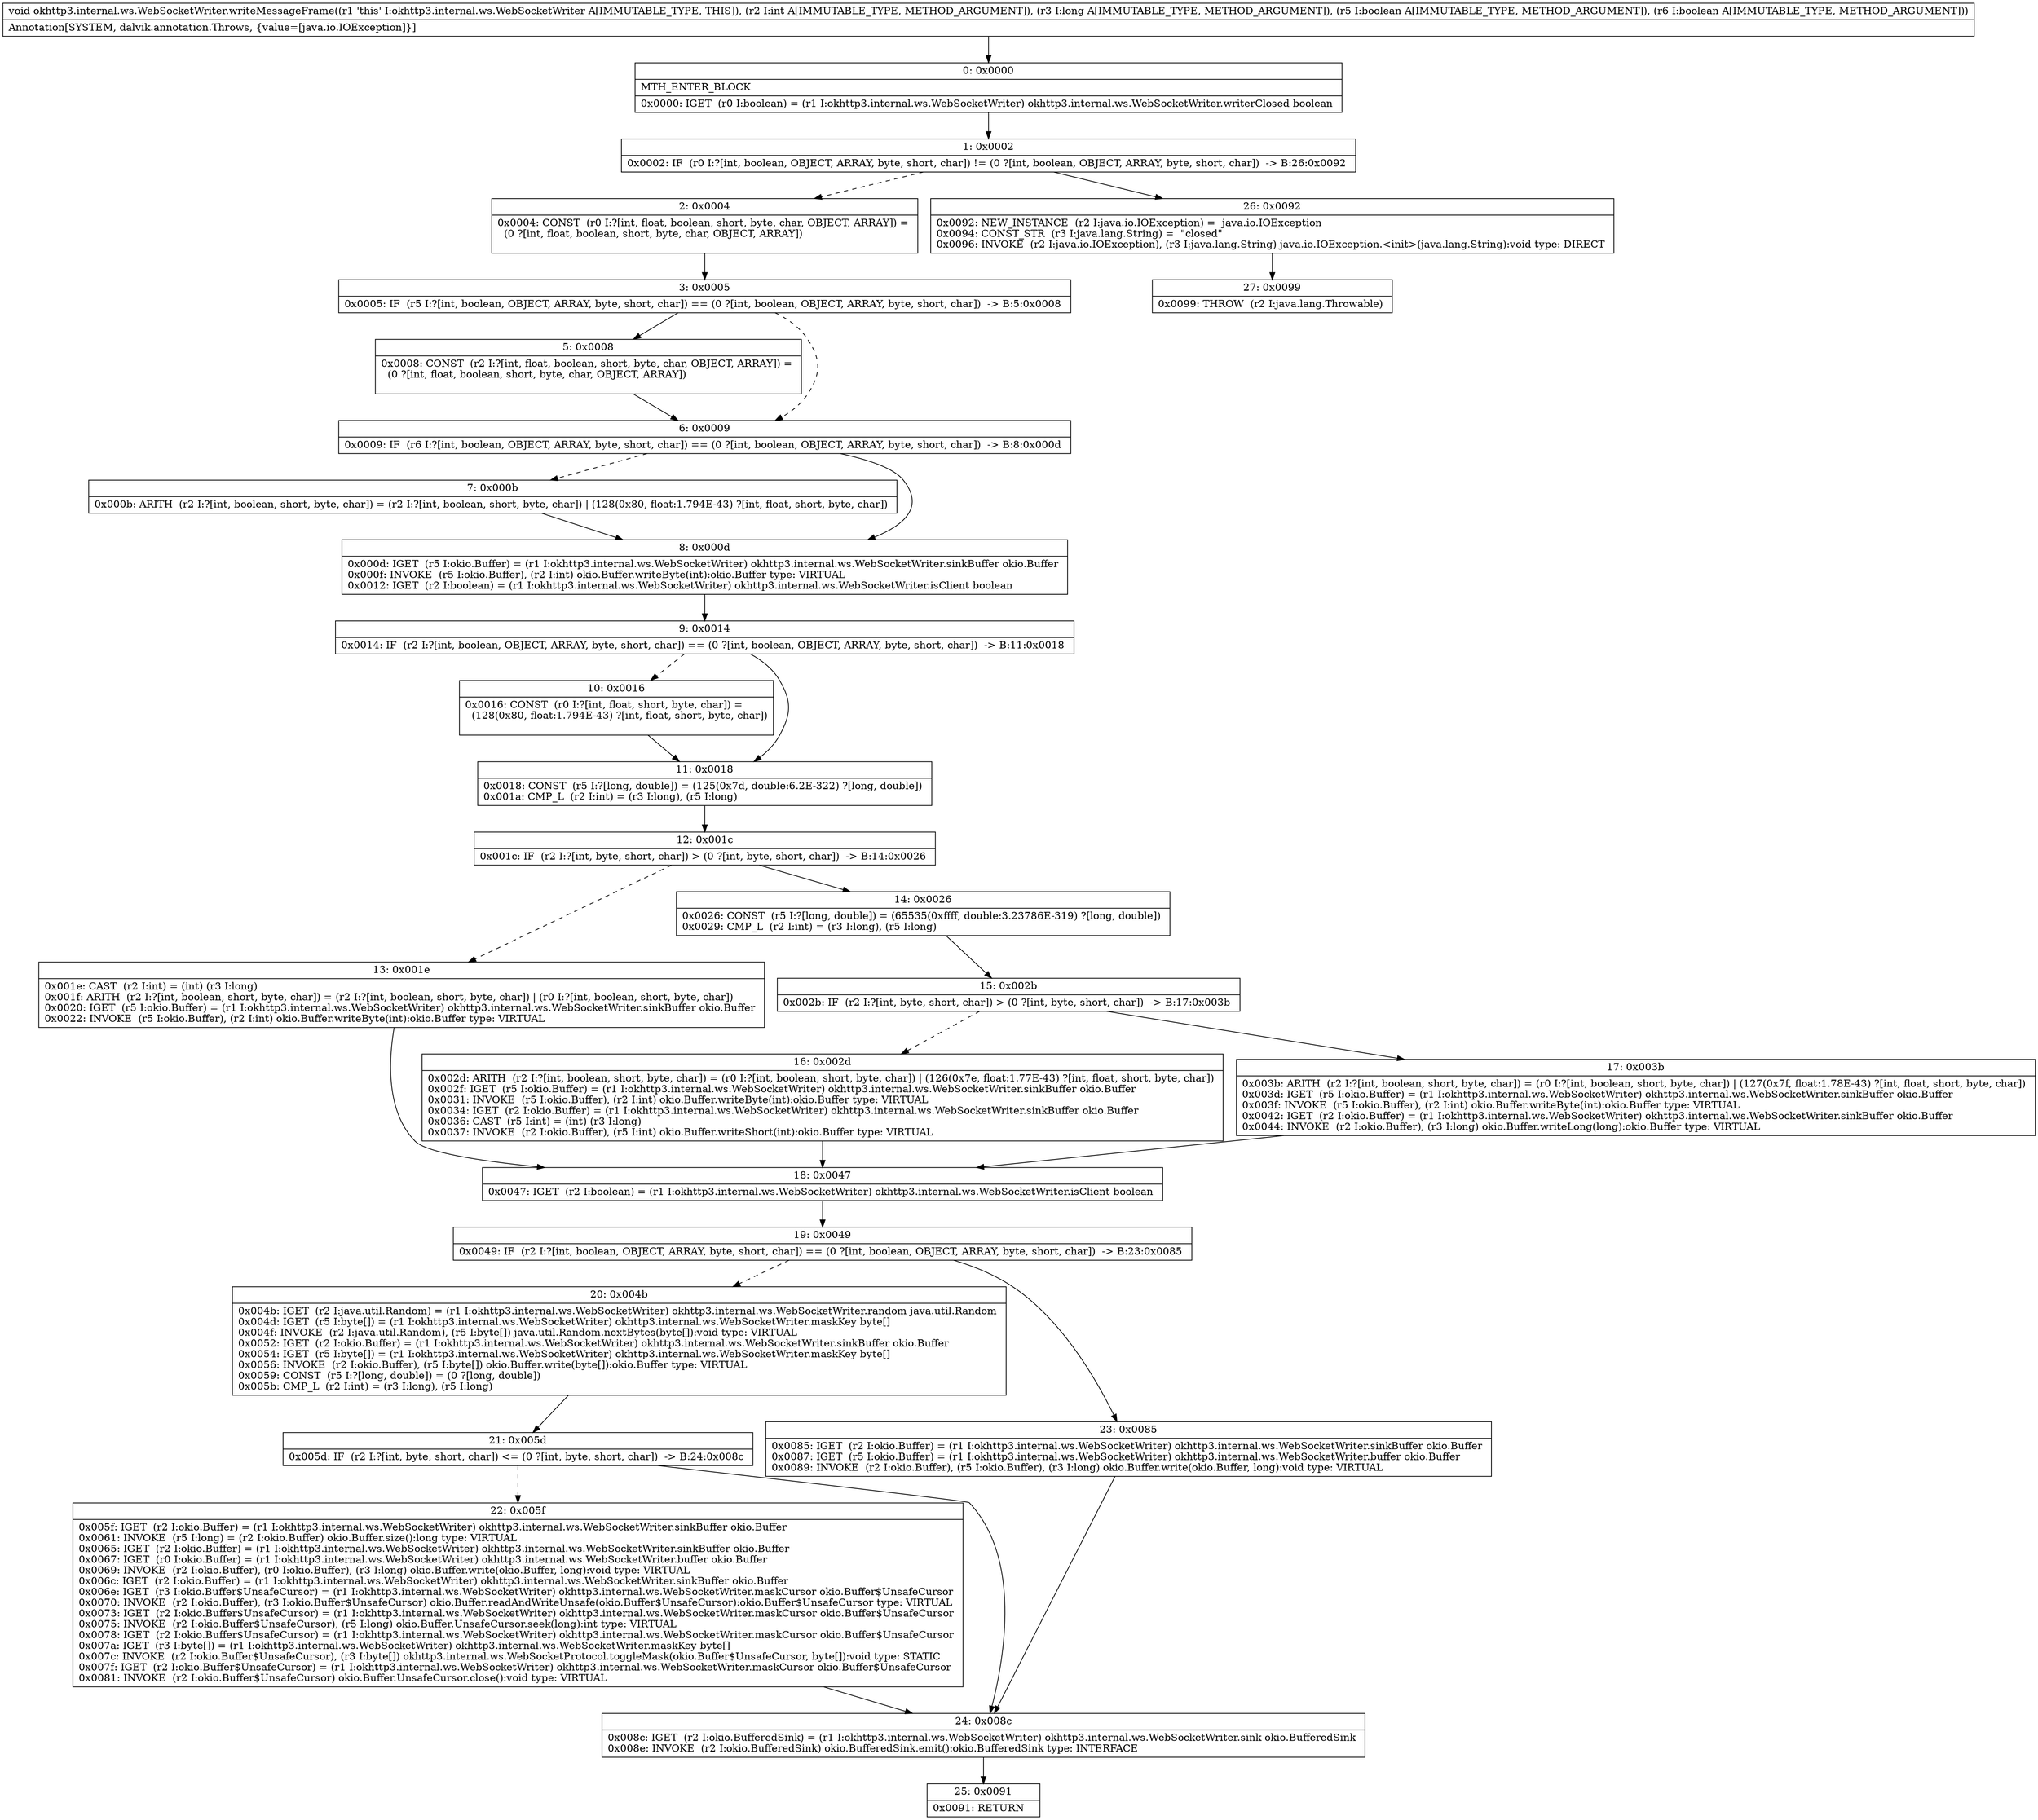 digraph "CFG forokhttp3.internal.ws.WebSocketWriter.writeMessageFrame(IJZZ)V" {
Node_0 [shape=record,label="{0\:\ 0x0000|MTH_ENTER_BLOCK\l|0x0000: IGET  (r0 I:boolean) = (r1 I:okhttp3.internal.ws.WebSocketWriter) okhttp3.internal.ws.WebSocketWriter.writerClosed boolean \l}"];
Node_1 [shape=record,label="{1\:\ 0x0002|0x0002: IF  (r0 I:?[int, boolean, OBJECT, ARRAY, byte, short, char]) != (0 ?[int, boolean, OBJECT, ARRAY, byte, short, char])  \-\> B:26:0x0092 \l}"];
Node_2 [shape=record,label="{2\:\ 0x0004|0x0004: CONST  (r0 I:?[int, float, boolean, short, byte, char, OBJECT, ARRAY]) = \l  (0 ?[int, float, boolean, short, byte, char, OBJECT, ARRAY])\l \l}"];
Node_3 [shape=record,label="{3\:\ 0x0005|0x0005: IF  (r5 I:?[int, boolean, OBJECT, ARRAY, byte, short, char]) == (0 ?[int, boolean, OBJECT, ARRAY, byte, short, char])  \-\> B:5:0x0008 \l}"];
Node_5 [shape=record,label="{5\:\ 0x0008|0x0008: CONST  (r2 I:?[int, float, boolean, short, byte, char, OBJECT, ARRAY]) = \l  (0 ?[int, float, boolean, short, byte, char, OBJECT, ARRAY])\l \l}"];
Node_6 [shape=record,label="{6\:\ 0x0009|0x0009: IF  (r6 I:?[int, boolean, OBJECT, ARRAY, byte, short, char]) == (0 ?[int, boolean, OBJECT, ARRAY, byte, short, char])  \-\> B:8:0x000d \l}"];
Node_7 [shape=record,label="{7\:\ 0x000b|0x000b: ARITH  (r2 I:?[int, boolean, short, byte, char]) = (r2 I:?[int, boolean, short, byte, char]) \| (128(0x80, float:1.794E\-43) ?[int, float, short, byte, char]) \l}"];
Node_8 [shape=record,label="{8\:\ 0x000d|0x000d: IGET  (r5 I:okio.Buffer) = (r1 I:okhttp3.internal.ws.WebSocketWriter) okhttp3.internal.ws.WebSocketWriter.sinkBuffer okio.Buffer \l0x000f: INVOKE  (r5 I:okio.Buffer), (r2 I:int) okio.Buffer.writeByte(int):okio.Buffer type: VIRTUAL \l0x0012: IGET  (r2 I:boolean) = (r1 I:okhttp3.internal.ws.WebSocketWriter) okhttp3.internal.ws.WebSocketWriter.isClient boolean \l}"];
Node_9 [shape=record,label="{9\:\ 0x0014|0x0014: IF  (r2 I:?[int, boolean, OBJECT, ARRAY, byte, short, char]) == (0 ?[int, boolean, OBJECT, ARRAY, byte, short, char])  \-\> B:11:0x0018 \l}"];
Node_10 [shape=record,label="{10\:\ 0x0016|0x0016: CONST  (r0 I:?[int, float, short, byte, char]) = \l  (128(0x80, float:1.794E\-43) ?[int, float, short, byte, char])\l \l}"];
Node_11 [shape=record,label="{11\:\ 0x0018|0x0018: CONST  (r5 I:?[long, double]) = (125(0x7d, double:6.2E\-322) ?[long, double]) \l0x001a: CMP_L  (r2 I:int) = (r3 I:long), (r5 I:long) \l}"];
Node_12 [shape=record,label="{12\:\ 0x001c|0x001c: IF  (r2 I:?[int, byte, short, char]) \> (0 ?[int, byte, short, char])  \-\> B:14:0x0026 \l}"];
Node_13 [shape=record,label="{13\:\ 0x001e|0x001e: CAST  (r2 I:int) = (int) (r3 I:long) \l0x001f: ARITH  (r2 I:?[int, boolean, short, byte, char]) = (r2 I:?[int, boolean, short, byte, char]) \| (r0 I:?[int, boolean, short, byte, char]) \l0x0020: IGET  (r5 I:okio.Buffer) = (r1 I:okhttp3.internal.ws.WebSocketWriter) okhttp3.internal.ws.WebSocketWriter.sinkBuffer okio.Buffer \l0x0022: INVOKE  (r5 I:okio.Buffer), (r2 I:int) okio.Buffer.writeByte(int):okio.Buffer type: VIRTUAL \l}"];
Node_14 [shape=record,label="{14\:\ 0x0026|0x0026: CONST  (r5 I:?[long, double]) = (65535(0xffff, double:3.23786E\-319) ?[long, double]) \l0x0029: CMP_L  (r2 I:int) = (r3 I:long), (r5 I:long) \l}"];
Node_15 [shape=record,label="{15\:\ 0x002b|0x002b: IF  (r2 I:?[int, byte, short, char]) \> (0 ?[int, byte, short, char])  \-\> B:17:0x003b \l}"];
Node_16 [shape=record,label="{16\:\ 0x002d|0x002d: ARITH  (r2 I:?[int, boolean, short, byte, char]) = (r0 I:?[int, boolean, short, byte, char]) \| (126(0x7e, float:1.77E\-43) ?[int, float, short, byte, char]) \l0x002f: IGET  (r5 I:okio.Buffer) = (r1 I:okhttp3.internal.ws.WebSocketWriter) okhttp3.internal.ws.WebSocketWriter.sinkBuffer okio.Buffer \l0x0031: INVOKE  (r5 I:okio.Buffer), (r2 I:int) okio.Buffer.writeByte(int):okio.Buffer type: VIRTUAL \l0x0034: IGET  (r2 I:okio.Buffer) = (r1 I:okhttp3.internal.ws.WebSocketWriter) okhttp3.internal.ws.WebSocketWriter.sinkBuffer okio.Buffer \l0x0036: CAST  (r5 I:int) = (int) (r3 I:long) \l0x0037: INVOKE  (r2 I:okio.Buffer), (r5 I:int) okio.Buffer.writeShort(int):okio.Buffer type: VIRTUAL \l}"];
Node_17 [shape=record,label="{17\:\ 0x003b|0x003b: ARITH  (r2 I:?[int, boolean, short, byte, char]) = (r0 I:?[int, boolean, short, byte, char]) \| (127(0x7f, float:1.78E\-43) ?[int, float, short, byte, char]) \l0x003d: IGET  (r5 I:okio.Buffer) = (r1 I:okhttp3.internal.ws.WebSocketWriter) okhttp3.internal.ws.WebSocketWriter.sinkBuffer okio.Buffer \l0x003f: INVOKE  (r5 I:okio.Buffer), (r2 I:int) okio.Buffer.writeByte(int):okio.Buffer type: VIRTUAL \l0x0042: IGET  (r2 I:okio.Buffer) = (r1 I:okhttp3.internal.ws.WebSocketWriter) okhttp3.internal.ws.WebSocketWriter.sinkBuffer okio.Buffer \l0x0044: INVOKE  (r2 I:okio.Buffer), (r3 I:long) okio.Buffer.writeLong(long):okio.Buffer type: VIRTUAL \l}"];
Node_18 [shape=record,label="{18\:\ 0x0047|0x0047: IGET  (r2 I:boolean) = (r1 I:okhttp3.internal.ws.WebSocketWriter) okhttp3.internal.ws.WebSocketWriter.isClient boolean \l}"];
Node_19 [shape=record,label="{19\:\ 0x0049|0x0049: IF  (r2 I:?[int, boolean, OBJECT, ARRAY, byte, short, char]) == (0 ?[int, boolean, OBJECT, ARRAY, byte, short, char])  \-\> B:23:0x0085 \l}"];
Node_20 [shape=record,label="{20\:\ 0x004b|0x004b: IGET  (r2 I:java.util.Random) = (r1 I:okhttp3.internal.ws.WebSocketWriter) okhttp3.internal.ws.WebSocketWriter.random java.util.Random \l0x004d: IGET  (r5 I:byte[]) = (r1 I:okhttp3.internal.ws.WebSocketWriter) okhttp3.internal.ws.WebSocketWriter.maskKey byte[] \l0x004f: INVOKE  (r2 I:java.util.Random), (r5 I:byte[]) java.util.Random.nextBytes(byte[]):void type: VIRTUAL \l0x0052: IGET  (r2 I:okio.Buffer) = (r1 I:okhttp3.internal.ws.WebSocketWriter) okhttp3.internal.ws.WebSocketWriter.sinkBuffer okio.Buffer \l0x0054: IGET  (r5 I:byte[]) = (r1 I:okhttp3.internal.ws.WebSocketWriter) okhttp3.internal.ws.WebSocketWriter.maskKey byte[] \l0x0056: INVOKE  (r2 I:okio.Buffer), (r5 I:byte[]) okio.Buffer.write(byte[]):okio.Buffer type: VIRTUAL \l0x0059: CONST  (r5 I:?[long, double]) = (0 ?[long, double]) \l0x005b: CMP_L  (r2 I:int) = (r3 I:long), (r5 I:long) \l}"];
Node_21 [shape=record,label="{21\:\ 0x005d|0x005d: IF  (r2 I:?[int, byte, short, char]) \<= (0 ?[int, byte, short, char])  \-\> B:24:0x008c \l}"];
Node_22 [shape=record,label="{22\:\ 0x005f|0x005f: IGET  (r2 I:okio.Buffer) = (r1 I:okhttp3.internal.ws.WebSocketWriter) okhttp3.internal.ws.WebSocketWriter.sinkBuffer okio.Buffer \l0x0061: INVOKE  (r5 I:long) = (r2 I:okio.Buffer) okio.Buffer.size():long type: VIRTUAL \l0x0065: IGET  (r2 I:okio.Buffer) = (r1 I:okhttp3.internal.ws.WebSocketWriter) okhttp3.internal.ws.WebSocketWriter.sinkBuffer okio.Buffer \l0x0067: IGET  (r0 I:okio.Buffer) = (r1 I:okhttp3.internal.ws.WebSocketWriter) okhttp3.internal.ws.WebSocketWriter.buffer okio.Buffer \l0x0069: INVOKE  (r2 I:okio.Buffer), (r0 I:okio.Buffer), (r3 I:long) okio.Buffer.write(okio.Buffer, long):void type: VIRTUAL \l0x006c: IGET  (r2 I:okio.Buffer) = (r1 I:okhttp3.internal.ws.WebSocketWriter) okhttp3.internal.ws.WebSocketWriter.sinkBuffer okio.Buffer \l0x006e: IGET  (r3 I:okio.Buffer$UnsafeCursor) = (r1 I:okhttp3.internal.ws.WebSocketWriter) okhttp3.internal.ws.WebSocketWriter.maskCursor okio.Buffer$UnsafeCursor \l0x0070: INVOKE  (r2 I:okio.Buffer), (r3 I:okio.Buffer$UnsafeCursor) okio.Buffer.readAndWriteUnsafe(okio.Buffer$UnsafeCursor):okio.Buffer$UnsafeCursor type: VIRTUAL \l0x0073: IGET  (r2 I:okio.Buffer$UnsafeCursor) = (r1 I:okhttp3.internal.ws.WebSocketWriter) okhttp3.internal.ws.WebSocketWriter.maskCursor okio.Buffer$UnsafeCursor \l0x0075: INVOKE  (r2 I:okio.Buffer$UnsafeCursor), (r5 I:long) okio.Buffer.UnsafeCursor.seek(long):int type: VIRTUAL \l0x0078: IGET  (r2 I:okio.Buffer$UnsafeCursor) = (r1 I:okhttp3.internal.ws.WebSocketWriter) okhttp3.internal.ws.WebSocketWriter.maskCursor okio.Buffer$UnsafeCursor \l0x007a: IGET  (r3 I:byte[]) = (r1 I:okhttp3.internal.ws.WebSocketWriter) okhttp3.internal.ws.WebSocketWriter.maskKey byte[] \l0x007c: INVOKE  (r2 I:okio.Buffer$UnsafeCursor), (r3 I:byte[]) okhttp3.internal.ws.WebSocketProtocol.toggleMask(okio.Buffer$UnsafeCursor, byte[]):void type: STATIC \l0x007f: IGET  (r2 I:okio.Buffer$UnsafeCursor) = (r1 I:okhttp3.internal.ws.WebSocketWriter) okhttp3.internal.ws.WebSocketWriter.maskCursor okio.Buffer$UnsafeCursor \l0x0081: INVOKE  (r2 I:okio.Buffer$UnsafeCursor) okio.Buffer.UnsafeCursor.close():void type: VIRTUAL \l}"];
Node_23 [shape=record,label="{23\:\ 0x0085|0x0085: IGET  (r2 I:okio.Buffer) = (r1 I:okhttp3.internal.ws.WebSocketWriter) okhttp3.internal.ws.WebSocketWriter.sinkBuffer okio.Buffer \l0x0087: IGET  (r5 I:okio.Buffer) = (r1 I:okhttp3.internal.ws.WebSocketWriter) okhttp3.internal.ws.WebSocketWriter.buffer okio.Buffer \l0x0089: INVOKE  (r2 I:okio.Buffer), (r5 I:okio.Buffer), (r3 I:long) okio.Buffer.write(okio.Buffer, long):void type: VIRTUAL \l}"];
Node_24 [shape=record,label="{24\:\ 0x008c|0x008c: IGET  (r2 I:okio.BufferedSink) = (r1 I:okhttp3.internal.ws.WebSocketWriter) okhttp3.internal.ws.WebSocketWriter.sink okio.BufferedSink \l0x008e: INVOKE  (r2 I:okio.BufferedSink) okio.BufferedSink.emit():okio.BufferedSink type: INTERFACE \l}"];
Node_25 [shape=record,label="{25\:\ 0x0091|0x0091: RETURN   \l}"];
Node_26 [shape=record,label="{26\:\ 0x0092|0x0092: NEW_INSTANCE  (r2 I:java.io.IOException) =  java.io.IOException \l0x0094: CONST_STR  (r3 I:java.lang.String) =  \"closed\" \l0x0096: INVOKE  (r2 I:java.io.IOException), (r3 I:java.lang.String) java.io.IOException.\<init\>(java.lang.String):void type: DIRECT \l}"];
Node_27 [shape=record,label="{27\:\ 0x0099|0x0099: THROW  (r2 I:java.lang.Throwable) \l}"];
MethodNode[shape=record,label="{void okhttp3.internal.ws.WebSocketWriter.writeMessageFrame((r1 'this' I:okhttp3.internal.ws.WebSocketWriter A[IMMUTABLE_TYPE, THIS]), (r2 I:int A[IMMUTABLE_TYPE, METHOD_ARGUMENT]), (r3 I:long A[IMMUTABLE_TYPE, METHOD_ARGUMENT]), (r5 I:boolean A[IMMUTABLE_TYPE, METHOD_ARGUMENT]), (r6 I:boolean A[IMMUTABLE_TYPE, METHOD_ARGUMENT]))  | Annotation[SYSTEM, dalvik.annotation.Throws, \{value=[java.io.IOException]\}]\l}"];
MethodNode -> Node_0;
Node_0 -> Node_1;
Node_1 -> Node_2[style=dashed];
Node_1 -> Node_26;
Node_2 -> Node_3;
Node_3 -> Node_5;
Node_3 -> Node_6[style=dashed];
Node_5 -> Node_6;
Node_6 -> Node_7[style=dashed];
Node_6 -> Node_8;
Node_7 -> Node_8;
Node_8 -> Node_9;
Node_9 -> Node_10[style=dashed];
Node_9 -> Node_11;
Node_10 -> Node_11;
Node_11 -> Node_12;
Node_12 -> Node_13[style=dashed];
Node_12 -> Node_14;
Node_13 -> Node_18;
Node_14 -> Node_15;
Node_15 -> Node_16[style=dashed];
Node_15 -> Node_17;
Node_16 -> Node_18;
Node_17 -> Node_18;
Node_18 -> Node_19;
Node_19 -> Node_20[style=dashed];
Node_19 -> Node_23;
Node_20 -> Node_21;
Node_21 -> Node_22[style=dashed];
Node_21 -> Node_24;
Node_22 -> Node_24;
Node_23 -> Node_24;
Node_24 -> Node_25;
Node_26 -> Node_27;
}

